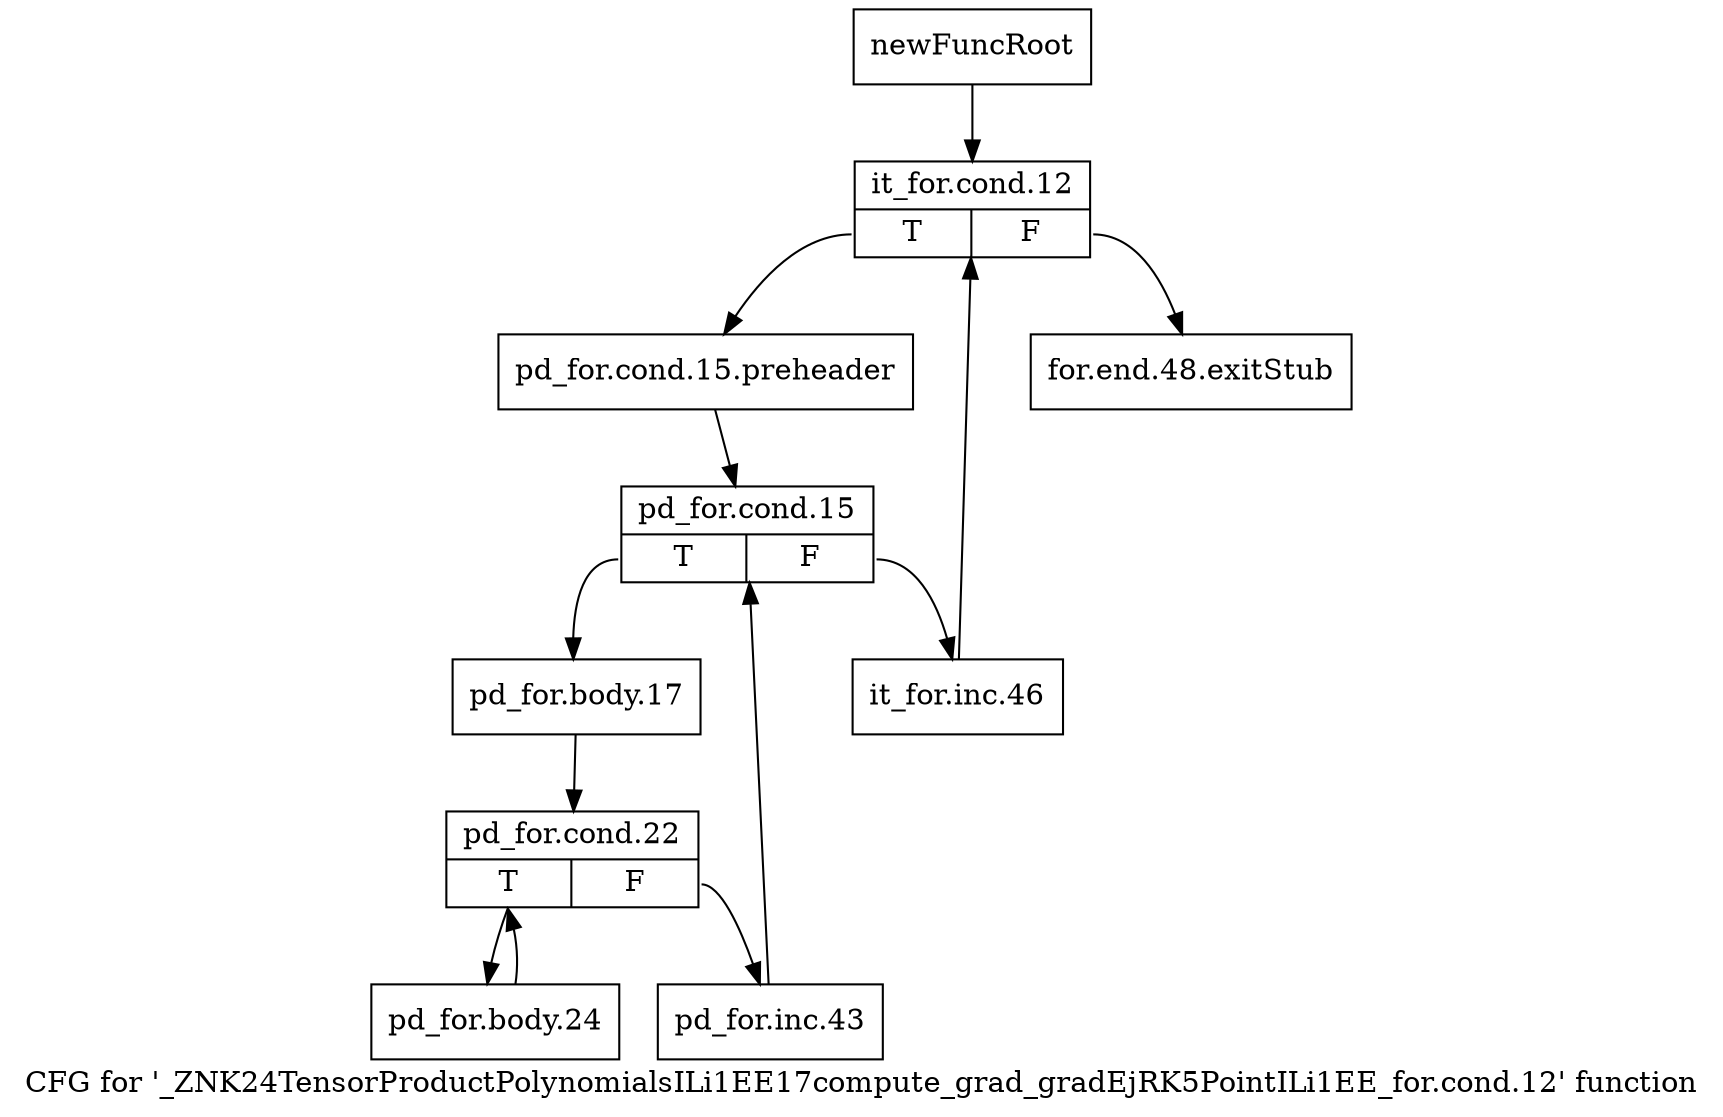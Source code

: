 digraph "CFG for '_ZNK24TensorProductPolynomialsILi1EE17compute_grad_gradEjRK5PointILi1EE_for.cond.12' function" {
	label="CFG for '_ZNK24TensorProductPolynomialsILi1EE17compute_grad_gradEjRK5PointILi1EE_for.cond.12' function";

	Node0x9777b90 [shape=record,label="{newFuncRoot}"];
	Node0x9777b90 -> Node0x9777c30;
	Node0x9777be0 [shape=record,label="{for.end.48.exitStub}"];
	Node0x9777c30 [shape=record,label="{it_for.cond.12|{<s0>T|<s1>F}}"];
	Node0x9777c30:s0 -> Node0x9777c80;
	Node0x9777c30:s1 -> Node0x9777be0;
	Node0x9777c80 [shape=record,label="{pd_for.cond.15.preheader}"];
	Node0x9777c80 -> Node0x97780d0;
	Node0x97780d0 [shape=record,label="{pd_for.cond.15|{<s0>T|<s1>F}}"];
	Node0x97780d0:s0 -> Node0x9778170;
	Node0x97780d0:s1 -> Node0x9778120;
	Node0x9778120 [shape=record,label="{it_for.inc.46}"];
	Node0x9778120 -> Node0x9777c30;
	Node0x9778170 [shape=record,label="{pd_for.body.17}"];
	Node0x9778170 -> Node0x97781c0;
	Node0x97781c0 [shape=record,label="{pd_for.cond.22|{<s0>T|<s1>F}}"];
	Node0x97781c0:s0 -> Node0x9778260;
	Node0x97781c0:s1 -> Node0x9778210;
	Node0x9778210 [shape=record,label="{pd_for.inc.43}"];
	Node0x9778210 -> Node0x97780d0;
	Node0x9778260 [shape=record,label="{pd_for.body.24}"];
	Node0x9778260 -> Node0x97781c0;
}
